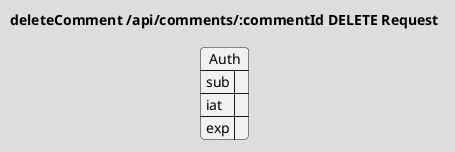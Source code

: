 @startuml deleteComment-Request
!theme toy
title "deleteComment /api/comments/:commentId DELETE Request"

json Auth {
    "sub": "",
    "iat": "",
    "exp": ""
}
@enduml
@startuml deleteComment-Response
!theme toy
title "deleteComment /api/comments/:commentId DELETE Response"
@enduml
